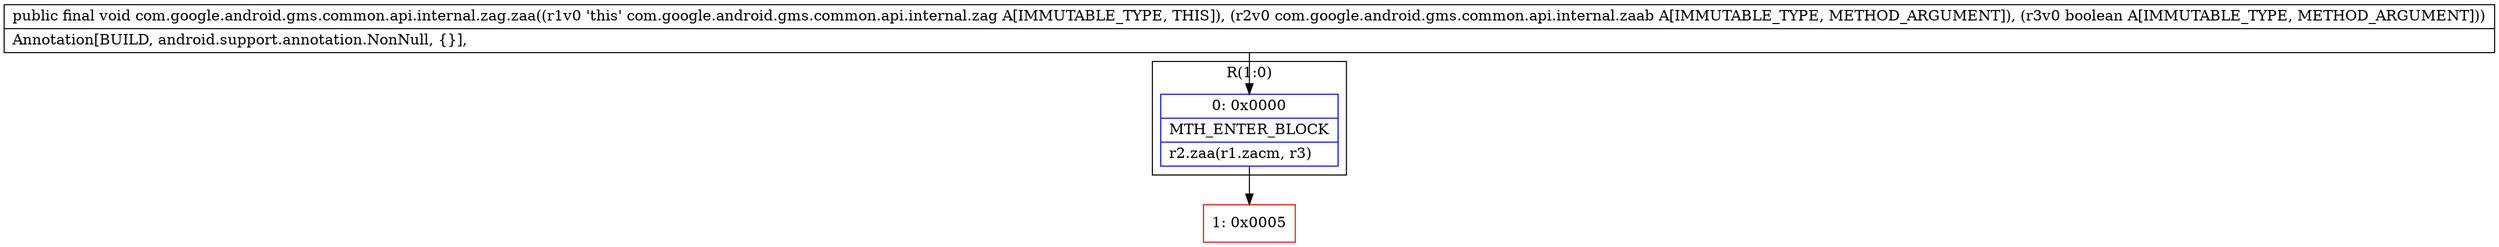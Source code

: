digraph "CFG forcom.google.android.gms.common.api.internal.zag.zaa(Lcom\/google\/android\/gms\/common\/api\/internal\/zaab;Z)V" {
subgraph cluster_Region_1364092455 {
label = "R(1:0)";
node [shape=record,color=blue];
Node_0 [shape=record,label="{0\:\ 0x0000|MTH_ENTER_BLOCK\l|r2.zaa(r1.zacm, r3)\l}"];
}
Node_1 [shape=record,color=red,label="{1\:\ 0x0005}"];
MethodNode[shape=record,label="{public final void com.google.android.gms.common.api.internal.zag.zaa((r1v0 'this' com.google.android.gms.common.api.internal.zag A[IMMUTABLE_TYPE, THIS]), (r2v0 com.google.android.gms.common.api.internal.zaab A[IMMUTABLE_TYPE, METHOD_ARGUMENT]), (r3v0 boolean A[IMMUTABLE_TYPE, METHOD_ARGUMENT]))  | Annotation[BUILD, android.support.annotation.NonNull, \{\}], \l}"];
MethodNode -> Node_0;
Node_0 -> Node_1;
}

